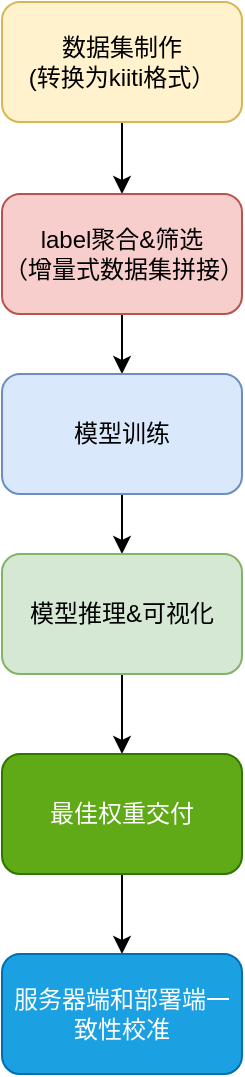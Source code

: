 <mxfile version="20.2.7" type="github">
  <diagram id="q90wzC6N9-QQrOUs7Nu1" name="第 1 页">
    <mxGraphModel dx="745" dy="1584" grid="1" gridSize="10" guides="1" tooltips="1" connect="1" arrows="1" fold="1" page="1" pageScale="1" pageWidth="827" pageHeight="1169" background="none" math="0" shadow="0">
      <root>
        <mxCell id="0" />
        <mxCell id="1" parent="0" />
        <mxCell id="61aphVsFncPEr8M_4rkp-3" value="" style="edgeStyle=orthogonalEdgeStyle;rounded=0;orthogonalLoop=1;jettySize=auto;html=1;" edge="1" parent="1" source="61aphVsFncPEr8M_4rkp-1" target="61aphVsFncPEr8M_4rkp-2">
          <mxGeometry relative="1" as="geometry" />
        </mxCell>
        <mxCell id="61aphVsFncPEr8M_4rkp-1" value="数据集制作&lt;br&gt;(转换为kiiti格式）" style="rounded=1;whiteSpace=wrap;html=1;fillColor=#fff2cc;strokeColor=#d6b656;" vertex="1" parent="1">
          <mxGeometry x="110" y="-90" width="120" height="60" as="geometry" />
        </mxCell>
        <mxCell id="61aphVsFncPEr8M_4rkp-5" value="" style="edgeStyle=orthogonalEdgeStyle;rounded=0;orthogonalLoop=1;jettySize=auto;html=1;" edge="1" parent="1" source="61aphVsFncPEr8M_4rkp-2" target="61aphVsFncPEr8M_4rkp-4">
          <mxGeometry relative="1" as="geometry" />
        </mxCell>
        <mxCell id="61aphVsFncPEr8M_4rkp-2" value="label聚合&amp;amp;筛选&lt;br&gt;（增量式数据集拼接）" style="whiteSpace=wrap;html=1;rounded=1;fillColor=#f8cecc;strokeColor=#b85450;" vertex="1" parent="1">
          <mxGeometry x="110" y="6" width="120" height="60" as="geometry" />
        </mxCell>
        <mxCell id="61aphVsFncPEr8M_4rkp-7" value="" style="edgeStyle=orthogonalEdgeStyle;rounded=0;orthogonalLoop=1;jettySize=auto;html=1;" edge="1" parent="1" source="61aphVsFncPEr8M_4rkp-4" target="61aphVsFncPEr8M_4rkp-6">
          <mxGeometry relative="1" as="geometry" />
        </mxCell>
        <mxCell id="61aphVsFncPEr8M_4rkp-4" value="模型训练" style="whiteSpace=wrap;html=1;rounded=1;fillColor=#dae8fc;strokeColor=#6c8ebf;" vertex="1" parent="1">
          <mxGeometry x="110" y="96" width="120" height="60" as="geometry" />
        </mxCell>
        <mxCell id="61aphVsFncPEr8M_4rkp-9" value="" style="edgeStyle=orthogonalEdgeStyle;rounded=0;orthogonalLoop=1;jettySize=auto;html=1;" edge="1" parent="1" source="61aphVsFncPEr8M_4rkp-6" target="61aphVsFncPEr8M_4rkp-8">
          <mxGeometry relative="1" as="geometry" />
        </mxCell>
        <mxCell id="61aphVsFncPEr8M_4rkp-6" value="模型推理&amp;amp;可视化" style="whiteSpace=wrap;html=1;rounded=1;fillColor=#d5e8d4;strokeColor=#82b366;" vertex="1" parent="1">
          <mxGeometry x="110" y="186" width="120" height="60" as="geometry" />
        </mxCell>
        <mxCell id="61aphVsFncPEr8M_4rkp-12" value="" style="edgeStyle=orthogonalEdgeStyle;rounded=0;orthogonalLoop=1;jettySize=auto;html=1;" edge="1" parent="1" source="61aphVsFncPEr8M_4rkp-8" target="61aphVsFncPEr8M_4rkp-11">
          <mxGeometry relative="1" as="geometry" />
        </mxCell>
        <mxCell id="61aphVsFncPEr8M_4rkp-8" value="最佳权重交付" style="whiteSpace=wrap;html=1;rounded=1;fillColor=#60a917;fontColor=#ffffff;strokeColor=#2D7600;" vertex="1" parent="1">
          <mxGeometry x="110" y="286" width="120" height="60" as="geometry" />
        </mxCell>
        <mxCell id="61aphVsFncPEr8M_4rkp-11" value="服务器端和部署端一致性校准" style="whiteSpace=wrap;html=1;fillColor=#1ba1e2;strokeColor=#006EAF;fontColor=#ffffff;rounded=1;" vertex="1" parent="1">
          <mxGeometry x="110" y="386" width="120" height="60" as="geometry" />
        </mxCell>
      </root>
    </mxGraphModel>
  </diagram>
</mxfile>
